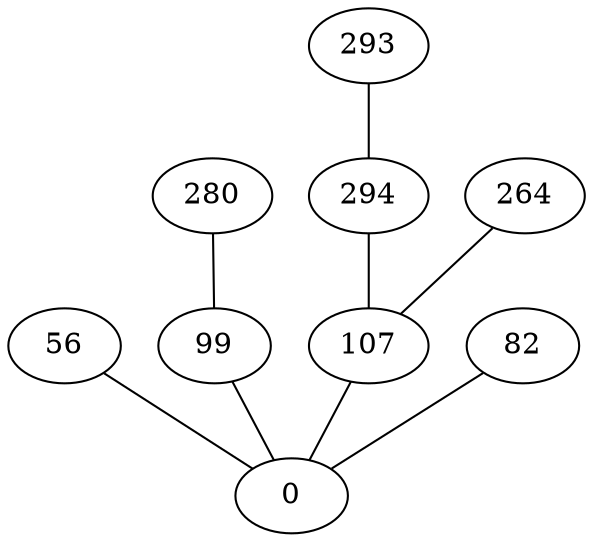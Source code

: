 strict graph {
	56 -- 0;
	99 -- 0;
	107 -- 0;
	82 -- 0;
	294 -- 107;
	264 -- 107;
	293 -- 294;
	280 -- 99;
}
